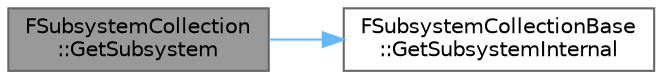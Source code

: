 digraph "FSubsystemCollection::GetSubsystem"
{
 // INTERACTIVE_SVG=YES
 // LATEX_PDF_SIZE
  bgcolor="transparent";
  edge [fontname=Helvetica,fontsize=10,labelfontname=Helvetica,labelfontsize=10];
  node [fontname=Helvetica,fontsize=10,shape=box,height=0.2,width=0.4];
  rankdir="LR";
  Node1 [id="Node000001",label="FSubsystemCollection\l::GetSubsystem",height=0.2,width=0.4,color="gray40", fillcolor="grey60", style="filled", fontcolor="black",tooltip="Get a Subsystem by type."];
  Node1 -> Node2 [id="edge1_Node000001_Node000002",color="steelblue1",style="solid",tooltip=" "];
  Node2 [id="Node000002",label="FSubsystemCollectionBase\l::GetSubsystemInternal",height=0.2,width=0.4,color="grey40", fillcolor="white", style="filled",URL="$d7/d47/classFSubsystemCollectionBase.html#a2ae904481aa656cf7dcd39aed954f9d1",tooltip="Get a Subsystem by type."];
}
